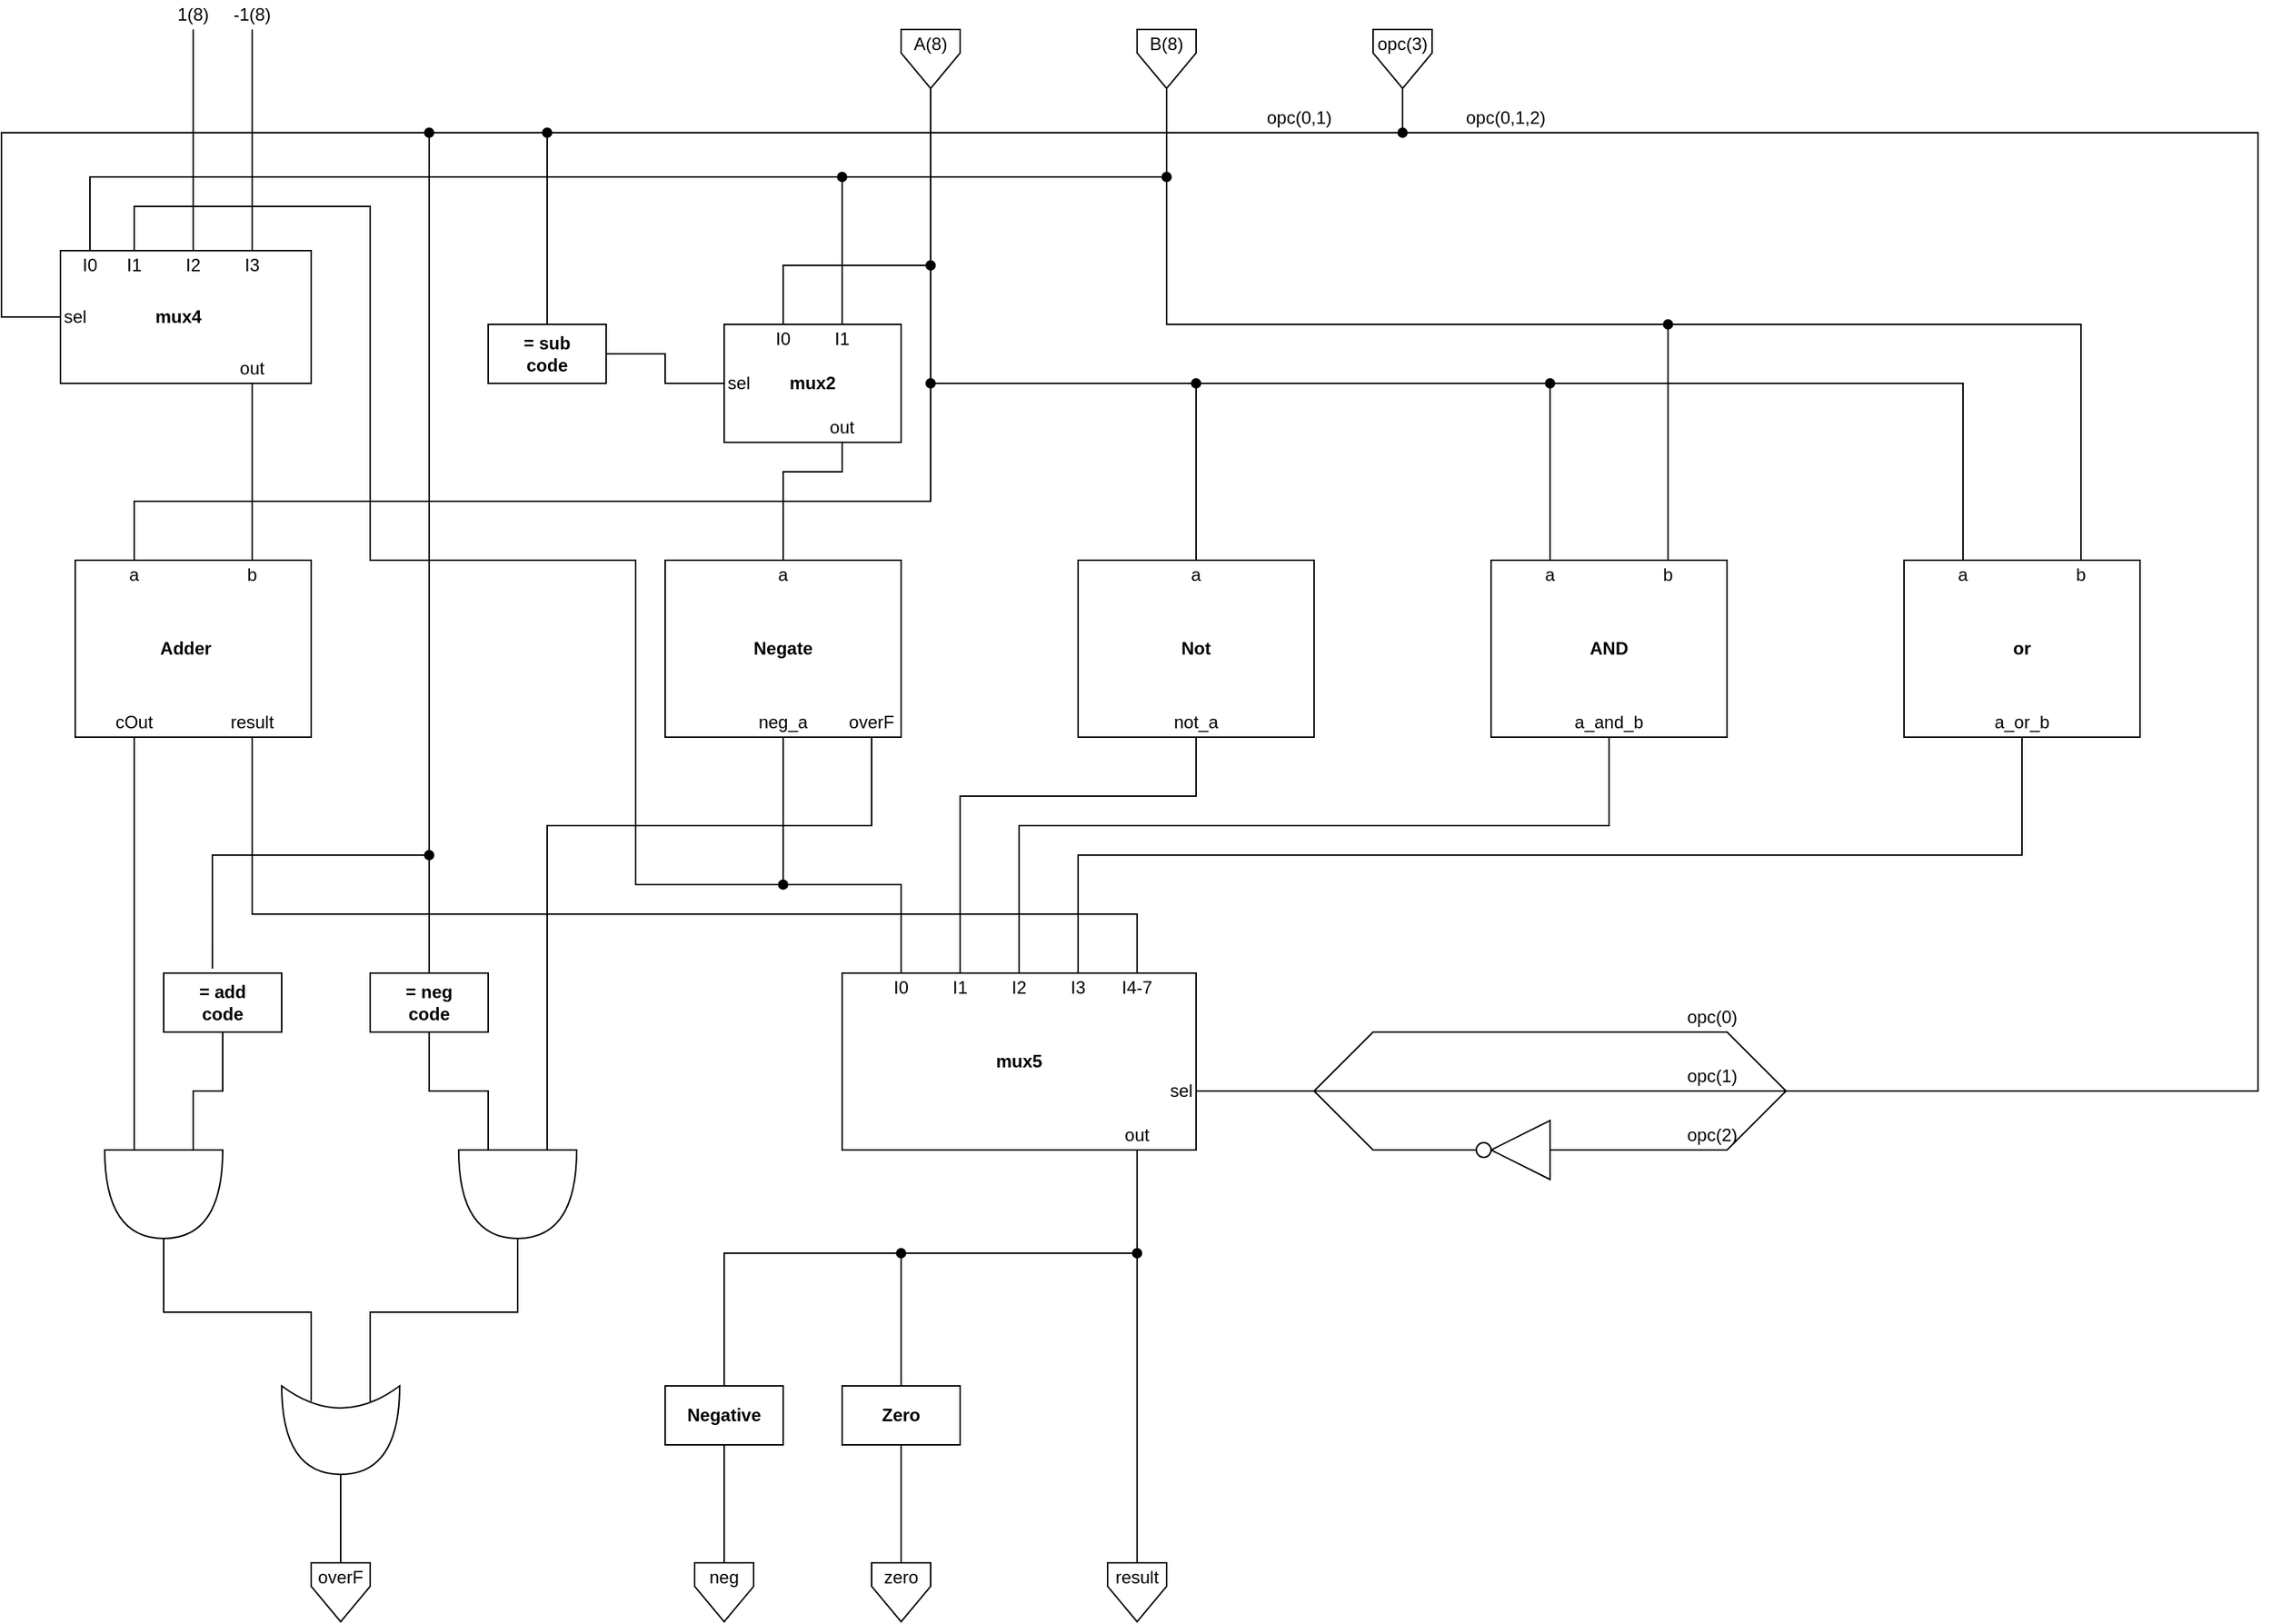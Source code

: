 <mxfile version="13.10.4" type="device"><diagram id="YubDv3jn2inDMCFgffVC" name="Page-1"><mxGraphModel dx="1896" dy="1016" grid="1" gridSize="10" guides="1" tooltips="1" connect="1" arrows="1" fold="1" page="1" pageScale="3" pageWidth="850" pageHeight="1100" math="0" shadow="0"><root><mxCell id="0"/><mxCell id="1" parent="0"/><mxCell id="2DbDJx7GJpLvoIrPaRd6-7" value="" style="rounded=0;whiteSpace=wrap;html=1;" vertex="1" parent="1"><mxGeometry x="310" y="350" width="170" height="90" as="geometry"/></mxCell><mxCell id="2DbDJx7GJpLvoIrPaRd6-8" value="I0" style="text;html=1;strokeColor=none;fillColor=none;align=center;verticalAlign=middle;whiteSpace=wrap;rounded=0;" vertex="1" parent="1"><mxGeometry x="310" y="350" width="40" height="20" as="geometry"/></mxCell><mxCell id="2DbDJx7GJpLvoIrPaRd6-9" value="I1" style="text;html=1;strokeColor=none;fillColor=none;align=center;verticalAlign=middle;whiteSpace=wrap;rounded=0;" vertex="1" parent="1"><mxGeometry x="340" y="350" width="40" height="20" as="geometry"/></mxCell><mxCell id="2DbDJx7GJpLvoIrPaRd6-10" value="I2" style="text;html=1;strokeColor=none;fillColor=none;align=center;verticalAlign=middle;whiteSpace=wrap;rounded=0;" vertex="1" parent="1"><mxGeometry x="380" y="350" width="40" height="20" as="geometry"/></mxCell><mxCell id="2DbDJx7GJpLvoIrPaRd6-11" value="I3" style="text;html=1;strokeColor=none;fillColor=none;align=center;verticalAlign=middle;whiteSpace=wrap;rounded=0;" vertex="1" parent="1"><mxGeometry x="420" y="350" width="40" height="20" as="geometry"/></mxCell><mxCell id="2DbDJx7GJpLvoIrPaRd6-12" value="sel" style="text;html=1;strokeColor=none;fillColor=none;align=center;verticalAlign=middle;whiteSpace=wrap;rounded=0;" vertex="1" parent="1"><mxGeometry x="300" y="385" width="40" height="20" as="geometry"/></mxCell><mxCell id="2DbDJx7GJpLvoIrPaRd6-13" value="out" style="text;html=1;strokeColor=none;fillColor=none;align=center;verticalAlign=middle;whiteSpace=wrap;rounded=0;" vertex="1" parent="1"><mxGeometry x="420" y="420" width="40" height="20" as="geometry"/></mxCell><mxCell id="2DbDJx7GJpLvoIrPaRd6-14" value="" style="rounded=0;whiteSpace=wrap;html=1;" vertex="1" parent="1"><mxGeometry x="600" y="400" width="80" height="40" as="geometry"/></mxCell><mxCell id="2DbDJx7GJpLvoIrPaRd6-15" value="&lt;b&gt;= sub code&lt;/b&gt;" style="text;html=1;strokeColor=none;fillColor=none;align=center;verticalAlign=middle;whiteSpace=wrap;rounded=0;" vertex="1" parent="1"><mxGeometry x="620" y="410" width="40" height="20" as="geometry"/></mxCell><mxCell id="2DbDJx7GJpLvoIrPaRd6-17" value="&lt;b&gt;mux4&lt;/b&gt;" style="text;html=1;strokeColor=none;fillColor=none;align=center;verticalAlign=middle;whiteSpace=wrap;rounded=0;" vertex="1" parent="1"><mxGeometry x="370" y="385" width="40" height="20" as="geometry"/></mxCell><mxCell id="2DbDJx7GJpLvoIrPaRd6-19" value="" style="rounded=0;whiteSpace=wrap;html=1;" vertex="1" parent="1"><mxGeometry x="760" y="400" width="120" height="80" as="geometry"/></mxCell><mxCell id="2DbDJx7GJpLvoIrPaRd6-20" value="I0" style="text;html=1;strokeColor=none;fillColor=none;align=center;verticalAlign=middle;whiteSpace=wrap;rounded=0;" vertex="1" parent="1"><mxGeometry x="780" y="400" width="40" height="20" as="geometry"/></mxCell><mxCell id="2DbDJx7GJpLvoIrPaRd6-21" value="I1" style="text;html=1;strokeColor=none;fillColor=none;align=center;verticalAlign=middle;whiteSpace=wrap;rounded=0;" vertex="1" parent="1"><mxGeometry x="820" y="400" width="40" height="20" as="geometry"/></mxCell><mxCell id="2DbDJx7GJpLvoIrPaRd6-22" value="sel" style="text;html=1;strokeColor=none;fillColor=none;align=center;verticalAlign=middle;whiteSpace=wrap;rounded=0;" vertex="1" parent="1"><mxGeometry x="750" y="430" width="40" height="20" as="geometry"/></mxCell><mxCell id="2DbDJx7GJpLvoIrPaRd6-23" value="out" style="text;html=1;strokeColor=none;fillColor=none;align=center;verticalAlign=middle;whiteSpace=wrap;rounded=0;" vertex="1" parent="1"><mxGeometry x="820" y="460" width="40" height="20" as="geometry"/></mxCell><mxCell id="2DbDJx7GJpLvoIrPaRd6-24" value="&lt;b&gt;mux2&lt;/b&gt;" style="text;html=1;strokeColor=none;fillColor=none;align=center;verticalAlign=middle;whiteSpace=wrap;rounded=0;" vertex="1" parent="1"><mxGeometry x="800" y="430" width="40" height="20" as="geometry"/></mxCell><mxCell id="2DbDJx7GJpLvoIrPaRd6-25" value="" style="rounded=0;whiteSpace=wrap;html=1;" vertex="1" parent="1"><mxGeometry x="320" y="560" width="160" height="120" as="geometry"/></mxCell><mxCell id="2DbDJx7GJpLvoIrPaRd6-26" value="&lt;b&gt;Adder&lt;/b&gt;" style="text;html=1;strokeColor=none;fillColor=none;align=center;verticalAlign=middle;whiteSpace=wrap;rounded=0;" vertex="1" parent="1"><mxGeometry x="375" y="610" width="40" height="20" as="geometry"/></mxCell><mxCell id="2DbDJx7GJpLvoIrPaRd6-27" value="a" style="text;html=1;strokeColor=none;fillColor=none;align=center;verticalAlign=middle;whiteSpace=wrap;rounded=0;" vertex="1" parent="1"><mxGeometry x="340" y="560" width="40" height="20" as="geometry"/></mxCell><mxCell id="2DbDJx7GJpLvoIrPaRd6-28" value="b" style="text;html=1;strokeColor=none;fillColor=none;align=center;verticalAlign=middle;whiteSpace=wrap;rounded=0;" vertex="1" parent="1"><mxGeometry x="420" y="560" width="40" height="20" as="geometry"/></mxCell><mxCell id="2DbDJx7GJpLvoIrPaRd6-29" value="cOut" style="text;html=1;strokeColor=none;fillColor=none;align=center;verticalAlign=middle;whiteSpace=wrap;rounded=0;" vertex="1" parent="1"><mxGeometry x="340" y="660" width="40" height="20" as="geometry"/></mxCell><mxCell id="2DbDJx7GJpLvoIrPaRd6-30" value="result" style="text;html=1;strokeColor=none;fillColor=none;align=center;verticalAlign=middle;whiteSpace=wrap;rounded=0;" vertex="1" parent="1"><mxGeometry x="420" y="660" width="40" height="20" as="geometry"/></mxCell><mxCell id="2DbDJx7GJpLvoIrPaRd6-31" value="" style="rounded=0;whiteSpace=wrap;html=1;" vertex="1" parent="1"><mxGeometry x="720" y="560" width="160" height="120" as="geometry"/></mxCell><mxCell id="2DbDJx7GJpLvoIrPaRd6-32" value="&lt;b&gt;Negate&lt;/b&gt;" style="text;html=1;strokeColor=none;fillColor=none;align=center;verticalAlign=middle;whiteSpace=wrap;rounded=0;" vertex="1" parent="1"><mxGeometry x="780" y="610" width="40" height="20" as="geometry"/></mxCell><mxCell id="2DbDJx7GJpLvoIrPaRd6-34" value="a" style="text;html=1;strokeColor=none;fillColor=none;align=center;verticalAlign=middle;whiteSpace=wrap;rounded=0;" vertex="1" parent="1"><mxGeometry x="780" y="560" width="40" height="20" as="geometry"/></mxCell><mxCell id="2DbDJx7GJpLvoIrPaRd6-35" value="neg_a" style="text;html=1;strokeColor=none;fillColor=none;align=center;verticalAlign=middle;whiteSpace=wrap;rounded=0;" vertex="1" parent="1"><mxGeometry x="780" y="660" width="40" height="20" as="geometry"/></mxCell><mxCell id="2DbDJx7GJpLvoIrPaRd6-36" value="" style="rounded=0;whiteSpace=wrap;html=1;" vertex="1" parent="1"><mxGeometry x="1000" y="560" width="160" height="120" as="geometry"/></mxCell><mxCell id="2DbDJx7GJpLvoIrPaRd6-37" value="&lt;b&gt;Not&lt;/b&gt;" style="text;html=1;strokeColor=none;fillColor=none;align=center;verticalAlign=middle;whiteSpace=wrap;rounded=0;" vertex="1" parent="1"><mxGeometry x="1060" y="610" width="40" height="20" as="geometry"/></mxCell><mxCell id="2DbDJx7GJpLvoIrPaRd6-38" value="a" style="text;html=1;strokeColor=none;fillColor=none;align=center;verticalAlign=middle;whiteSpace=wrap;rounded=0;" vertex="1" parent="1"><mxGeometry x="1060" y="560" width="40" height="20" as="geometry"/></mxCell><mxCell id="2DbDJx7GJpLvoIrPaRd6-40" value="not_a" style="text;html=1;strokeColor=none;fillColor=none;align=center;verticalAlign=middle;whiteSpace=wrap;rounded=0;" vertex="1" parent="1"><mxGeometry x="1060" y="660" width="40" height="20" as="geometry"/></mxCell><mxCell id="2DbDJx7GJpLvoIrPaRd6-41" value="" style="rounded=0;whiteSpace=wrap;html=1;" vertex="1" parent="1"><mxGeometry x="1280" y="560" width="160" height="120" as="geometry"/></mxCell><mxCell id="2DbDJx7GJpLvoIrPaRd6-42" value="&lt;b&gt;AND&lt;/b&gt;" style="text;html=1;strokeColor=none;fillColor=none;align=center;verticalAlign=middle;whiteSpace=wrap;rounded=0;" vertex="1" parent="1"><mxGeometry x="1340" y="610" width="40" height="20" as="geometry"/></mxCell><mxCell id="2DbDJx7GJpLvoIrPaRd6-43" value="a" style="text;html=1;strokeColor=none;fillColor=none;align=center;verticalAlign=middle;whiteSpace=wrap;rounded=0;" vertex="1" parent="1"><mxGeometry x="1300" y="560" width="40" height="20" as="geometry"/></mxCell><mxCell id="2DbDJx7GJpLvoIrPaRd6-44" value="b" style="text;html=1;strokeColor=none;fillColor=none;align=center;verticalAlign=middle;whiteSpace=wrap;rounded=0;" vertex="1" parent="1"><mxGeometry x="1380" y="560" width="40" height="20" as="geometry"/></mxCell><mxCell id="2DbDJx7GJpLvoIrPaRd6-46" value="a_and_b" style="text;html=1;strokeColor=none;fillColor=none;align=center;verticalAlign=middle;whiteSpace=wrap;rounded=0;" vertex="1" parent="1"><mxGeometry x="1340" y="660" width="40" height="20" as="geometry"/></mxCell><mxCell id="2DbDJx7GJpLvoIrPaRd6-47" value="" style="rounded=0;whiteSpace=wrap;html=1;" vertex="1" parent="1"><mxGeometry x="1560" y="560" width="160" height="120" as="geometry"/></mxCell><mxCell id="2DbDJx7GJpLvoIrPaRd6-48" value="&lt;b&gt;or&lt;/b&gt;" style="text;html=1;strokeColor=none;fillColor=none;align=center;verticalAlign=middle;whiteSpace=wrap;rounded=0;" vertex="1" parent="1"><mxGeometry x="1620" y="610" width="40" height="20" as="geometry"/></mxCell><mxCell id="2DbDJx7GJpLvoIrPaRd6-49" value="a" style="text;html=1;strokeColor=none;fillColor=none;align=center;verticalAlign=middle;whiteSpace=wrap;rounded=0;" vertex="1" parent="1"><mxGeometry x="1580" y="560" width="40" height="20" as="geometry"/></mxCell><mxCell id="2DbDJx7GJpLvoIrPaRd6-50" value="b" style="text;html=1;strokeColor=none;fillColor=none;align=center;verticalAlign=middle;whiteSpace=wrap;rounded=0;" vertex="1" parent="1"><mxGeometry x="1660" y="560" width="40" height="20" as="geometry"/></mxCell><mxCell id="2DbDJx7GJpLvoIrPaRd6-51" value="a_or_b" style="text;html=1;strokeColor=none;fillColor=none;align=center;verticalAlign=middle;whiteSpace=wrap;rounded=0;" vertex="1" parent="1"><mxGeometry x="1620" y="660" width="40" height="20" as="geometry"/></mxCell><mxCell id="2DbDJx7GJpLvoIrPaRd6-52" value="" style="rounded=0;whiteSpace=wrap;html=1;" vertex="1" parent="1"><mxGeometry x="840" y="840" width="240" height="120" as="geometry"/></mxCell><mxCell id="2DbDJx7GJpLvoIrPaRd6-53" value="I0" style="text;html=1;strokeColor=none;fillColor=none;align=center;verticalAlign=middle;whiteSpace=wrap;rounded=0;" vertex="1" parent="1"><mxGeometry x="860" y="840" width="40" height="20" as="geometry"/></mxCell><mxCell id="2DbDJx7GJpLvoIrPaRd6-55" value="I1" style="text;html=1;strokeColor=none;fillColor=none;align=center;verticalAlign=middle;whiteSpace=wrap;rounded=0;" vertex="1" parent="1"><mxGeometry x="900" y="840" width="40" height="20" as="geometry"/></mxCell><mxCell id="2DbDJx7GJpLvoIrPaRd6-56" value="I2" style="text;html=1;strokeColor=none;fillColor=none;align=center;verticalAlign=middle;whiteSpace=wrap;rounded=0;" vertex="1" parent="1"><mxGeometry x="940" y="840" width="40" height="20" as="geometry"/></mxCell><mxCell id="2DbDJx7GJpLvoIrPaRd6-58" value="I3" style="text;html=1;strokeColor=none;fillColor=none;align=center;verticalAlign=middle;whiteSpace=wrap;rounded=0;" vertex="1" parent="1"><mxGeometry x="980" y="840" width="40" height="20" as="geometry"/></mxCell><mxCell id="2DbDJx7GJpLvoIrPaRd6-59" value="I4-7" style="text;html=1;strokeColor=none;fillColor=none;align=center;verticalAlign=middle;whiteSpace=wrap;rounded=0;" vertex="1" parent="1"><mxGeometry x="1020" y="840" width="40" height="20" as="geometry"/></mxCell><mxCell id="2DbDJx7GJpLvoIrPaRd6-60" value="&lt;b&gt;mux5&lt;/b&gt;" style="text;html=1;strokeColor=none;fillColor=none;align=center;verticalAlign=middle;whiteSpace=wrap;rounded=0;" vertex="1" parent="1"><mxGeometry x="940" y="890" width="40" height="20" as="geometry"/></mxCell><mxCell id="2DbDJx7GJpLvoIrPaRd6-62" value="out" style="text;html=1;strokeColor=none;fillColor=none;align=center;verticalAlign=middle;whiteSpace=wrap;rounded=0;" vertex="1" parent="1"><mxGeometry x="1020" y="940" width="40" height="20" as="geometry"/></mxCell><mxCell id="2DbDJx7GJpLvoIrPaRd6-63" value="sel" style="text;html=1;strokeColor=none;fillColor=none;align=center;verticalAlign=middle;whiteSpace=wrap;rounded=0;" vertex="1" parent="1"><mxGeometry x="1050" y="910" width="40" height="20" as="geometry"/></mxCell><mxCell id="2DbDJx7GJpLvoIrPaRd6-65" value="" style="rounded=0;whiteSpace=wrap;html=1;" vertex="1" parent="1"><mxGeometry x="520" y="840" width="80" height="40" as="geometry"/></mxCell><mxCell id="2DbDJx7GJpLvoIrPaRd6-66" value="&lt;b&gt;= neg code&lt;/b&gt;" style="text;html=1;strokeColor=none;fillColor=none;align=center;verticalAlign=middle;whiteSpace=wrap;rounded=0;" vertex="1" parent="1"><mxGeometry x="540" y="850" width="40" height="20" as="geometry"/></mxCell><mxCell id="2DbDJx7GJpLvoIrPaRd6-67" value="" style="rounded=0;whiteSpace=wrap;html=1;" vertex="1" parent="1"><mxGeometry x="380" y="840" width="80" height="40" as="geometry"/></mxCell><mxCell id="2DbDJx7GJpLvoIrPaRd6-68" value="&lt;b&gt;= add code&lt;/b&gt;" style="text;html=1;strokeColor=none;fillColor=none;align=center;verticalAlign=middle;whiteSpace=wrap;rounded=0;" vertex="1" parent="1"><mxGeometry x="400" y="850" width="40" height="20" as="geometry"/></mxCell><mxCell id="2DbDJx7GJpLvoIrPaRd6-69" value="" style="shape=or;whiteSpace=wrap;html=1;direction=south;" vertex="1" parent="1"><mxGeometry x="340" y="960" width="80" height="60" as="geometry"/></mxCell><mxCell id="2DbDJx7GJpLvoIrPaRd6-70" value="" style="shape=or;whiteSpace=wrap;html=1;direction=south;" vertex="1" parent="1"><mxGeometry x="580" y="960" width="80" height="60" as="geometry"/></mxCell><mxCell id="2DbDJx7GJpLvoIrPaRd6-71" value="" style="shape=xor;whiteSpace=wrap;html=1;direction=south;" vertex="1" parent="1"><mxGeometry x="460" y="1120" width="80" height="60" as="geometry"/></mxCell><mxCell id="2DbDJx7GJpLvoIrPaRd6-72" value="" style="rounded=0;whiteSpace=wrap;html=1;" vertex="1" parent="1"><mxGeometry x="720" y="1120" width="80" height="40" as="geometry"/></mxCell><mxCell id="2DbDJx7GJpLvoIrPaRd6-73" value="&lt;b&gt;Negative&lt;/b&gt;" style="text;html=1;strokeColor=none;fillColor=none;align=center;verticalAlign=middle;whiteSpace=wrap;rounded=0;" vertex="1" parent="1"><mxGeometry x="740" y="1130" width="40" height="20" as="geometry"/></mxCell><mxCell id="2DbDJx7GJpLvoIrPaRd6-74" value="" style="rounded=0;whiteSpace=wrap;html=1;" vertex="1" parent="1"><mxGeometry x="840" y="1120" width="80" height="40" as="geometry"/></mxCell><mxCell id="2DbDJx7GJpLvoIrPaRd6-75" value="&lt;b&gt;Zero&lt;/b&gt;" style="text;html=1;strokeColor=none;fillColor=none;align=center;verticalAlign=middle;whiteSpace=wrap;rounded=0;" vertex="1" parent="1"><mxGeometry x="860" y="1130" width="40" height="20" as="geometry"/></mxCell><mxCell id="2DbDJx7GJpLvoIrPaRd6-76" value="" style="shape=offPageConnector;whiteSpace=wrap;html=1;size=0.6;" vertex="1" parent="1"><mxGeometry x="880" y="200" width="40" height="40" as="geometry"/></mxCell><mxCell id="2DbDJx7GJpLvoIrPaRd6-77" value="A(8)" style="text;html=1;strokeColor=none;fillColor=none;align=center;verticalAlign=middle;whiteSpace=wrap;rounded=0;" vertex="1" parent="1"><mxGeometry x="880" y="200" width="40" height="20" as="geometry"/></mxCell><mxCell id="2DbDJx7GJpLvoIrPaRd6-80" value="" style="shape=offPageConnector;whiteSpace=wrap;html=1;size=0.6;" vertex="1" parent="1"><mxGeometry x="1040" y="200" width="40" height="40" as="geometry"/></mxCell><mxCell id="2DbDJx7GJpLvoIrPaRd6-81" value="B(8)" style="text;html=1;strokeColor=none;fillColor=none;align=center;verticalAlign=middle;whiteSpace=wrap;rounded=0;" vertex="1" parent="1"><mxGeometry x="1040" y="200" width="40" height="20" as="geometry"/></mxCell><mxCell id="2DbDJx7GJpLvoIrPaRd6-82" value="" style="shape=offPageConnector;whiteSpace=wrap;html=1;size=0.6;" vertex="1" parent="1"><mxGeometry x="1200" y="200" width="40" height="40" as="geometry"/></mxCell><mxCell id="2DbDJx7GJpLvoIrPaRd6-83" value="opc(3)" style="text;html=1;strokeColor=none;fillColor=none;align=center;verticalAlign=middle;whiteSpace=wrap;rounded=0;" vertex="1" parent="1"><mxGeometry x="1200" y="200" width="40" height="20" as="geometry"/></mxCell><mxCell id="2DbDJx7GJpLvoIrPaRd6-84" value="-1(8)" style="text;html=1;strokeColor=none;fillColor=none;align=center;verticalAlign=middle;whiteSpace=wrap;rounded=0;" vertex="1" parent="1"><mxGeometry x="420" y="180" width="40" height="20" as="geometry"/></mxCell><mxCell id="2DbDJx7GJpLvoIrPaRd6-86" value="1(8)" style="text;html=1;strokeColor=none;fillColor=none;align=center;verticalAlign=middle;whiteSpace=wrap;rounded=0;" vertex="1" parent="1"><mxGeometry x="380" y="180" width="40" height="20" as="geometry"/></mxCell><mxCell id="2DbDJx7GJpLvoIrPaRd6-88" value="" style="endArrow=none;html=1;exitX=0.5;exitY=0;exitDx=0;exitDy=0;entryX=0.5;entryY=1;entryDx=0;entryDy=0;" edge="1" parent="1" source="2DbDJx7GJpLvoIrPaRd6-10" target="2DbDJx7GJpLvoIrPaRd6-86"><mxGeometry width="50" height="50" relative="1" as="geometry"><mxPoint x="570" y="410" as="sourcePoint"/><mxPoint x="620" y="360" as="targetPoint"/></mxGeometry></mxCell><mxCell id="2DbDJx7GJpLvoIrPaRd6-89" value="" style="endArrow=none;html=1;exitX=0.5;exitY=0;exitDx=0;exitDy=0;entryX=0.5;entryY=1;entryDx=0;entryDy=0;" edge="1" parent="1" source="2DbDJx7GJpLvoIrPaRd6-11" target="2DbDJx7GJpLvoIrPaRd6-84"><mxGeometry width="50" height="50" relative="1" as="geometry"><mxPoint x="570" y="410" as="sourcePoint"/><mxPoint x="620" y="360" as="targetPoint"/></mxGeometry></mxCell><mxCell id="2DbDJx7GJpLvoIrPaRd6-90" value="" style="endArrow=none;html=1;exitX=0.5;exitY=1;exitDx=0;exitDy=0;rounded=0;entryX=0;entryY=0.5;entryDx=0;entryDy=0;" edge="1" parent="1" source="2DbDJx7GJpLvoIrPaRd6-82" target="2DbDJx7GJpLvoIrPaRd6-7"><mxGeometry width="50" height="50" relative="1" as="geometry"><mxPoint x="280" y="410" as="sourcePoint"/><mxPoint x="290" y="400" as="targetPoint"/><Array as="points"><mxPoint x="1220" y="270"/><mxPoint x="270" y="270"/><mxPoint x="270" y="395"/></Array></mxGeometry></mxCell><mxCell id="2DbDJx7GJpLvoIrPaRd6-91" value="opc(0,1)" style="text;html=1;strokeColor=none;fillColor=none;align=center;verticalAlign=middle;whiteSpace=wrap;rounded=0;" vertex="1" parent="1"><mxGeometry x="1100" y="250" width="100" height="20" as="geometry"/></mxCell><mxCell id="2DbDJx7GJpLvoIrPaRd6-92" value="" style="endArrow=none;html=1;entryX=0.5;entryY=0;entryDx=0;entryDy=0;sourcePerimeterSpacing=0;startArrow=oval;startFill=1;" edge="1" parent="1" target="2DbDJx7GJpLvoIrPaRd6-14"><mxGeometry width="50" height="50" relative="1" as="geometry"><mxPoint x="640" y="270" as="sourcePoint"/><mxPoint x="850" y="620" as="targetPoint"/></mxGeometry></mxCell><mxCell id="2DbDJx7GJpLvoIrPaRd6-93" value="" style="endArrow=none;html=1;startArrow=oval;startFill=1;entryX=0.5;entryY=0;entryDx=0;entryDy=0;" edge="1" parent="1" target="2DbDJx7GJpLvoIrPaRd6-65"><mxGeometry width="50" height="50" relative="1" as="geometry"><mxPoint x="560" y="270" as="sourcePoint"/><mxPoint x="560" y="270" as="targetPoint"/></mxGeometry></mxCell><mxCell id="2DbDJx7GJpLvoIrPaRd6-94" value="" style="endArrow=none;html=1;entryX=0.413;entryY=-0.075;entryDx=0;entryDy=0;entryPerimeter=0;startArrow=oval;startFill=1;rounded=0;" edge="1" parent="1" target="2DbDJx7GJpLvoIrPaRd6-67"><mxGeometry width="50" height="50" relative="1" as="geometry"><mxPoint x="560" y="760" as="sourcePoint"/><mxPoint x="850" y="520" as="targetPoint"/><Array as="points"><mxPoint x="413" y="760"/></Array></mxGeometry></mxCell><mxCell id="2DbDJx7GJpLvoIrPaRd6-96" value="" style="endArrow=oval;html=1;rounded=0;startArrow=none;startFill=0;endFill=1;" edge="1" parent="1"><mxGeometry width="50" height="50" relative="1" as="geometry"><mxPoint x="1480" y="920" as="sourcePoint"/><mxPoint x="1220" y="270" as="targetPoint"/><Array as="points"><mxPoint x="1800" y="920"/><mxPoint x="1800" y="270"/></Array></mxGeometry></mxCell><mxCell id="2DbDJx7GJpLvoIrPaRd6-97" value="" style="endArrow=none;html=1;entryX=0.75;entryY=0.5;entryDx=0;entryDy=0;entryPerimeter=0;" edge="1" parent="1" target="2DbDJx7GJpLvoIrPaRd6-63"><mxGeometry width="50" height="50" relative="1" as="geometry"><mxPoint x="1160" y="920" as="sourcePoint"/><mxPoint x="1210" y="740" as="targetPoint"/></mxGeometry></mxCell><mxCell id="2DbDJx7GJpLvoIrPaRd6-98" value="" style="endArrow=none;html=1;rounded=0;" edge="1" parent="1"><mxGeometry width="50" height="50" relative="1" as="geometry"><mxPoint x="1160" y="920" as="sourcePoint"/><mxPoint x="1480" y="920" as="targetPoint"/><Array as="points"><mxPoint x="1200" y="880"/><mxPoint x="1440" y="880"/></Array></mxGeometry></mxCell><mxCell id="2DbDJx7GJpLvoIrPaRd6-99" value="" style="endArrow=none;html=1;rounded=0;" edge="1" parent="1"><mxGeometry width="50" height="50" relative="1" as="geometry"><mxPoint x="1320" y="960" as="sourcePoint"/><mxPoint x="1480" y="920" as="targetPoint"/><Array as="points"><mxPoint x="1440" y="960"/></Array></mxGeometry></mxCell><mxCell id="2DbDJx7GJpLvoIrPaRd6-100" value="" style="endArrow=none;html=1;strokeColor=#000000;" edge="1" parent="1"><mxGeometry width="50" height="50" relative="1" as="geometry"><mxPoint x="1160" y="920" as="sourcePoint"/><mxPoint x="1480" y="920" as="targetPoint"/></mxGeometry></mxCell><mxCell id="2DbDJx7GJpLvoIrPaRd6-101" value="" style="triangle;whiteSpace=wrap;html=1;direction=west;" vertex="1" parent="1"><mxGeometry x="1280" y="940" width="40" height="40" as="geometry"/></mxCell><mxCell id="2DbDJx7GJpLvoIrPaRd6-103" value="" style="ellipse;whiteSpace=wrap;html=1;aspect=fixed;" vertex="1" parent="1"><mxGeometry x="1270" y="955" width="10" height="10" as="geometry"/></mxCell><mxCell id="2DbDJx7GJpLvoIrPaRd6-104" value="" style="endArrow=none;html=1;strokeColor=#000000;entryX=0;entryY=0.5;entryDx=0;entryDy=0;rounded=0;" edge="1" parent="1" target="2DbDJx7GJpLvoIrPaRd6-103"><mxGeometry width="50" height="50" relative="1" as="geometry"><mxPoint x="1160" y="920" as="sourcePoint"/><mxPoint x="1200" y="740" as="targetPoint"/><Array as="points"><mxPoint x="1200" y="960"/></Array></mxGeometry></mxCell><mxCell id="2DbDJx7GJpLvoIrPaRd6-105" value="opc(0)" style="text;html=1;strokeColor=none;fillColor=none;align=center;verticalAlign=middle;whiteSpace=wrap;rounded=0;" vertex="1" parent="1"><mxGeometry x="1410" y="860" width="40" height="20" as="geometry"/></mxCell><mxCell id="2DbDJx7GJpLvoIrPaRd6-106" value="opc(1)" style="text;html=1;strokeColor=none;fillColor=none;align=center;verticalAlign=middle;whiteSpace=wrap;rounded=0;" vertex="1" parent="1"><mxGeometry x="1410" y="900" width="40" height="20" as="geometry"/></mxCell><mxCell id="2DbDJx7GJpLvoIrPaRd6-107" value="opc(2)" style="text;html=1;strokeColor=none;fillColor=none;align=center;verticalAlign=middle;whiteSpace=wrap;rounded=0;" vertex="1" parent="1"><mxGeometry x="1410" y="940" width="40" height="20" as="geometry"/></mxCell><mxCell id="2DbDJx7GJpLvoIrPaRd6-109" value="opc(0,1,2)" style="text;html=1;strokeColor=none;fillColor=none;align=center;verticalAlign=middle;whiteSpace=wrap;rounded=0;" vertex="1" parent="1"><mxGeometry x="1270" y="250" width="40" height="20" as="geometry"/></mxCell><mxCell id="2DbDJx7GJpLvoIrPaRd6-110" value="" style="endArrow=none;html=1;strokeColor=#000000;exitX=0.5;exitY=0;exitDx=0;exitDy=0;entryX=0.5;entryY=1;entryDx=0;entryDy=0;rounded=0;" edge="1" parent="1" source="2DbDJx7GJpLvoIrPaRd6-72" target="2DbDJx7GJpLvoIrPaRd6-62"><mxGeometry width="50" height="50" relative="1" as="geometry"><mxPoint x="610" y="970" as="sourcePoint"/><mxPoint x="660" y="920" as="targetPoint"/><Array as="points"><mxPoint x="760" y="1030"/><mxPoint x="1040" y="1030"/></Array></mxGeometry></mxCell><mxCell id="2DbDJx7GJpLvoIrPaRd6-111" value="" style="endArrow=oval;html=1;exitX=0.5;exitY=0;exitDx=0;exitDy=0;startArrow=none;startFill=0;endFill=1;" edge="1" parent="1" source="2DbDJx7GJpLvoIrPaRd6-74"><mxGeometry width="50" height="50" relative="1" as="geometry"><mxPoint x="610" y="970" as="sourcePoint"/><mxPoint x="880" y="1030" as="targetPoint"/></mxGeometry></mxCell><mxCell id="2DbDJx7GJpLvoIrPaRd6-112" value="" style="endArrow=none;html=1;strokeColor=#000000;exitX=1;exitY=0.5;exitDx=0;exitDy=0;exitPerimeter=0;entryX=0.175;entryY=0.25;entryDx=0;entryDy=0;entryPerimeter=0;rounded=0;" edge="1" parent="1" source="2DbDJx7GJpLvoIrPaRd6-70" target="2DbDJx7GJpLvoIrPaRd6-71"><mxGeometry width="50" height="50" relative="1" as="geometry"><mxPoint x="610" y="1010" as="sourcePoint"/><mxPoint x="660" y="960" as="targetPoint"/><Array as="points"><mxPoint x="620" y="1070"/><mxPoint x="520" y="1070"/></Array></mxGeometry></mxCell><mxCell id="2DbDJx7GJpLvoIrPaRd6-113" value="" style="endArrow=none;html=1;strokeColor=#000000;entryX=1;entryY=0.5;entryDx=0;entryDy=0;entryPerimeter=0;exitX=0.175;exitY=0.75;exitDx=0;exitDy=0;exitPerimeter=0;rounded=0;" edge="1" parent="1" source="2DbDJx7GJpLvoIrPaRd6-71" target="2DbDJx7GJpLvoIrPaRd6-69"><mxGeometry width="50" height="50" relative="1" as="geometry"><mxPoint x="610" y="1010" as="sourcePoint"/><mxPoint x="660" y="960" as="targetPoint"/><Array as="points"><mxPoint x="480" y="1070"/><mxPoint x="380" y="1070"/></Array></mxGeometry></mxCell><mxCell id="2DbDJx7GJpLvoIrPaRd6-114" value="" style="shape=offPageConnector;whiteSpace=wrap;html=1;size=0.6;" vertex="1" parent="1"><mxGeometry x="480" y="1240" width="40" height="40" as="geometry"/></mxCell><mxCell id="2DbDJx7GJpLvoIrPaRd6-116" value="" style="shape=offPageConnector;whiteSpace=wrap;html=1;size=0.6;" vertex="1" parent="1"><mxGeometry x="740" y="1240" width="40" height="40" as="geometry"/></mxCell><mxCell id="2DbDJx7GJpLvoIrPaRd6-117" value="" style="shape=offPageConnector;whiteSpace=wrap;html=1;size=0.6;" vertex="1" parent="1"><mxGeometry x="860" y="1240" width="40" height="40" as="geometry"/></mxCell><mxCell id="2DbDJx7GJpLvoIrPaRd6-118" value="" style="shape=offPageConnector;whiteSpace=wrap;html=1;size=0.6;" vertex="1" parent="1"><mxGeometry x="1020" y="1240" width="40" height="40" as="geometry"/></mxCell><mxCell id="2DbDJx7GJpLvoIrPaRd6-119" value="" style="endArrow=none;html=1;strokeColor=#000000;exitX=1;exitY=0.5;exitDx=0;exitDy=0;exitPerimeter=0;entryX=0.5;entryY=0;entryDx=0;entryDy=0;" edge="1" parent="1" source="2DbDJx7GJpLvoIrPaRd6-71" target="2DbDJx7GJpLvoIrPaRd6-114"><mxGeometry width="50" height="50" relative="1" as="geometry"><mxPoint x="670" y="1190" as="sourcePoint"/><mxPoint x="720" y="1140" as="targetPoint"/></mxGeometry></mxCell><mxCell id="2DbDJx7GJpLvoIrPaRd6-120" value="" style="endArrow=none;html=1;strokeColor=#000000;entryX=0.5;entryY=1;entryDx=0;entryDy=0;exitX=0.5;exitY=0;exitDx=0;exitDy=0;" edge="1" parent="1" source="2DbDJx7GJpLvoIrPaRd6-116" target="2DbDJx7GJpLvoIrPaRd6-72"><mxGeometry width="50" height="50" relative="1" as="geometry"><mxPoint x="670" y="1190" as="sourcePoint"/><mxPoint x="720" y="1140" as="targetPoint"/></mxGeometry></mxCell><mxCell id="2DbDJx7GJpLvoIrPaRd6-121" value="" style="endArrow=none;html=1;strokeColor=#000000;exitX=0.5;exitY=1;exitDx=0;exitDy=0;entryX=0.5;entryY=0;entryDx=0;entryDy=0;" edge="1" parent="1" source="2DbDJx7GJpLvoIrPaRd6-74" target="2DbDJx7GJpLvoIrPaRd6-117"><mxGeometry width="50" height="50" relative="1" as="geometry"><mxPoint x="670" y="1190" as="sourcePoint"/><mxPoint x="720" y="1140" as="targetPoint"/></mxGeometry></mxCell><mxCell id="2DbDJx7GJpLvoIrPaRd6-122" value="" style="endArrow=none;html=1;strokeColor=#000000;entryX=0.5;entryY=0;entryDx=0;entryDy=0;startArrow=oval;startFill=1;" edge="1" parent="1" target="2DbDJx7GJpLvoIrPaRd6-118"><mxGeometry width="50" height="50" relative="1" as="geometry"><mxPoint x="1040" y="1030" as="sourcePoint"/><mxPoint x="720" y="1140" as="targetPoint"/></mxGeometry></mxCell><mxCell id="2DbDJx7GJpLvoIrPaRd6-123" value="" style="endArrow=none;html=1;strokeColor=#000000;exitX=0.5;exitY=1;exitDx=0;exitDy=0;entryX=0;entryY=0.75;entryDx=0;entryDy=0;entryPerimeter=0;" edge="1" parent="1" source="2DbDJx7GJpLvoIrPaRd6-29" target="2DbDJx7GJpLvoIrPaRd6-69"><mxGeometry width="50" height="50" relative="1" as="geometry"><mxPoint x="670" y="710" as="sourcePoint"/><mxPoint x="720" y="660" as="targetPoint"/></mxGeometry></mxCell><mxCell id="2DbDJx7GJpLvoIrPaRd6-124" value="" style="endArrow=none;html=1;strokeColor=#000000;exitX=0.5;exitY=1;exitDx=0;exitDy=0;entryX=0;entryY=0.25;entryDx=0;entryDy=0;entryPerimeter=0;rounded=0;" edge="1" parent="1" source="2DbDJx7GJpLvoIrPaRd6-67" target="2DbDJx7GJpLvoIrPaRd6-69"><mxGeometry width="50" height="50" relative="1" as="geometry"><mxPoint x="670" y="800" as="sourcePoint"/><mxPoint x="720" y="750" as="targetPoint"/><Array as="points"><mxPoint x="420" y="920"/><mxPoint x="400" y="920"/></Array></mxGeometry></mxCell><mxCell id="2DbDJx7GJpLvoIrPaRd6-126" value="" style="endArrow=none;html=1;strokeColor=#000000;exitX=0.5;exitY=1;exitDx=0;exitDy=0;entryX=0;entryY=0.75;entryDx=0;entryDy=0;entryPerimeter=0;rounded=0;" edge="1" parent="1" source="2DbDJx7GJpLvoIrPaRd6-65" target="2DbDJx7GJpLvoIrPaRd6-70"><mxGeometry width="50" height="50" relative="1" as="geometry"><mxPoint x="670" y="800" as="sourcePoint"/><mxPoint x="720" y="750" as="targetPoint"/><Array as="points"><mxPoint x="560" y="920"/><mxPoint x="600" y="920"/></Array></mxGeometry></mxCell><mxCell id="2DbDJx7GJpLvoIrPaRd6-128" value="overF" style="text;html=1;strokeColor=none;fillColor=none;align=center;verticalAlign=middle;whiteSpace=wrap;rounded=0;" vertex="1" parent="1"><mxGeometry x="840" y="660" width="40" height="20" as="geometry"/></mxCell><mxCell id="2DbDJx7GJpLvoIrPaRd6-129" value="" style="endArrow=none;html=1;strokeColor=#000000;exitX=0;exitY=0.25;exitDx=0;exitDy=0;exitPerimeter=0;entryX=0.5;entryY=1;entryDx=0;entryDy=0;rounded=0;" edge="1" parent="1" source="2DbDJx7GJpLvoIrPaRd6-70" target="2DbDJx7GJpLvoIrPaRd6-128"><mxGeometry width="50" height="50" relative="1" as="geometry"><mxPoint x="580" y="790" as="sourcePoint"/><mxPoint x="630" y="740" as="targetPoint"/><Array as="points"><mxPoint x="640" y="740"/><mxPoint x="860" y="740"/></Array></mxGeometry></mxCell><mxCell id="2DbDJx7GJpLvoIrPaRd6-130" value="overF" style="text;html=1;strokeColor=none;fillColor=none;align=center;verticalAlign=middle;whiteSpace=wrap;rounded=0;" vertex="1" parent="1"><mxGeometry x="480" y="1240" width="40" height="20" as="geometry"/></mxCell><mxCell id="2DbDJx7GJpLvoIrPaRd6-131" value="neg" style="text;html=1;strokeColor=none;fillColor=none;align=center;verticalAlign=middle;whiteSpace=wrap;rounded=0;" vertex="1" parent="1"><mxGeometry x="740" y="1240" width="40" height="20" as="geometry"/></mxCell><mxCell id="2DbDJx7GJpLvoIrPaRd6-132" value="zero" style="text;html=1;strokeColor=none;fillColor=none;align=center;verticalAlign=middle;whiteSpace=wrap;rounded=0;" vertex="1" parent="1"><mxGeometry x="860" y="1240" width="40" height="20" as="geometry"/></mxCell><mxCell id="2DbDJx7GJpLvoIrPaRd6-133" value="result" style="text;html=1;strokeColor=none;fillColor=none;align=center;verticalAlign=middle;whiteSpace=wrap;rounded=0;" vertex="1" parent="1"><mxGeometry x="1020" y="1240" width="40" height="20" as="geometry"/></mxCell><mxCell id="2DbDJx7GJpLvoIrPaRd6-136" value="" style="endArrow=none;html=1;strokeColor=#000000;exitX=0.5;exitY=1;exitDx=0;exitDy=0;entryX=0.5;entryY=0;entryDx=0;entryDy=0;rounded=0;" edge="1" parent="1" source="2DbDJx7GJpLvoIrPaRd6-35" target="2DbDJx7GJpLvoIrPaRd6-53"><mxGeometry width="50" height="50" relative="1" as="geometry"><mxPoint x="900" y="860" as="sourcePoint"/><mxPoint x="950" y="810" as="targetPoint"/><Array as="points"><mxPoint x="800" y="780"/><mxPoint x="880" y="780"/></Array></mxGeometry></mxCell><mxCell id="2DbDJx7GJpLvoIrPaRd6-137" value="" style="endArrow=none;html=1;strokeColor=#000000;rounded=0;entryX=0.5;entryY=1;entryDx=0;entryDy=0;exitX=0.5;exitY=0;exitDx=0;exitDy=0;" edge="1" parent="1" source="2DbDJx7GJpLvoIrPaRd6-55" target="2DbDJx7GJpLvoIrPaRd6-40"><mxGeometry width="50" height="50" relative="1" as="geometry"><mxPoint x="900" y="860" as="sourcePoint"/><mxPoint x="950" y="810" as="targetPoint"/><Array as="points"><mxPoint x="920" y="720"/><mxPoint x="1080" y="720"/></Array></mxGeometry></mxCell><mxCell id="2DbDJx7GJpLvoIrPaRd6-138" value="" style="endArrow=none;html=1;strokeColor=#000000;exitX=0.5;exitY=0;exitDx=0;exitDy=0;entryX=0.5;entryY=1;entryDx=0;entryDy=0;rounded=0;" edge="1" parent="1" source="2DbDJx7GJpLvoIrPaRd6-56" target="2DbDJx7GJpLvoIrPaRd6-46"><mxGeometry width="50" height="50" relative="1" as="geometry"><mxPoint x="900" y="860" as="sourcePoint"/><mxPoint x="950" y="810" as="targetPoint"/><Array as="points"><mxPoint x="960" y="740"/><mxPoint x="1360" y="740"/></Array></mxGeometry></mxCell><mxCell id="2DbDJx7GJpLvoIrPaRd6-139" value="" style="endArrow=none;html=1;strokeColor=#000000;rounded=0;entryX=0.5;entryY=0;entryDx=0;entryDy=0;exitX=0.5;exitY=1;exitDx=0;exitDy=0;" edge="1" parent="1" source="2DbDJx7GJpLvoIrPaRd6-51" target="2DbDJx7GJpLvoIrPaRd6-58"><mxGeometry width="50" height="50" relative="1" as="geometry"><mxPoint x="1620" y="730" as="sourcePoint"/><mxPoint x="950" y="810" as="targetPoint"/><Array as="points"><mxPoint x="1640" y="760"/><mxPoint x="1000" y="760"/></Array></mxGeometry></mxCell><mxCell id="2DbDJx7GJpLvoIrPaRd6-140" value="" style="endArrow=none;html=1;rounded=0;exitX=0.5;exitY=1;exitDx=0;exitDy=0;entryX=0.5;entryY=0;entryDx=0;entryDy=0;" edge="1" parent="1" source="2DbDJx7GJpLvoIrPaRd6-30" target="2DbDJx7GJpLvoIrPaRd6-59"><mxGeometry width="50" height="50" relative="1" as="geometry"><mxPoint x="880" y="860" as="sourcePoint"/><mxPoint x="930" y="810" as="targetPoint"/><Array as="points"><mxPoint x="440" y="800"/><mxPoint x="680" y="800"/><mxPoint x="1040" y="800"/></Array></mxGeometry></mxCell><mxCell id="2DbDJx7GJpLvoIrPaRd6-142" value="" style="endArrow=none;html=1;strokeColor=#000000;entryX=0.5;entryY=1;entryDx=0;entryDy=0;rounded=0;exitX=0.5;exitY=0;exitDx=0;exitDy=0;" edge="1" parent="1" source="2DbDJx7GJpLvoIrPaRd6-38" target="2DbDJx7GJpLvoIrPaRd6-76"><mxGeometry width="50" height="50" relative="1" as="geometry"><mxPoint x="990" y="550" as="sourcePoint"/><mxPoint x="1040" y="500" as="targetPoint"/><Array as="points"><mxPoint x="1080" y="440"/><mxPoint x="900" y="440"/><mxPoint x="900" y="320"/></Array></mxGeometry></mxCell><mxCell id="2DbDJx7GJpLvoIrPaRd6-143" value="" style="endArrow=oval;html=1;strokeColor=#000000;exitX=0.25;exitY=0;exitDx=0;exitDy=0;rounded=0;startArrow=none;startFill=0;endFill=1;" edge="1" parent="1" source="2DbDJx7GJpLvoIrPaRd6-41"><mxGeometry width="50" height="50" relative="1" as="geometry"><mxPoint x="990" y="550" as="sourcePoint"/><mxPoint x="1080" y="440" as="targetPoint"/><Array as="points"><mxPoint x="1320" y="440"/></Array></mxGeometry></mxCell><mxCell id="2DbDJx7GJpLvoIrPaRd6-144" value="" style="endArrow=oval;html=1;strokeColor=#000000;exitX=0.5;exitY=0;exitDx=0;exitDy=0;rounded=0;startArrow=none;startFill=0;endFill=1;" edge="1" parent="1" source="2DbDJx7GJpLvoIrPaRd6-49"><mxGeometry width="50" height="50" relative="1" as="geometry"><mxPoint x="990" y="550" as="sourcePoint"/><mxPoint x="1320" y="440" as="targetPoint"/><Array as="points"><mxPoint x="1600" y="440"/></Array></mxGeometry></mxCell><mxCell id="2DbDJx7GJpLvoIrPaRd6-145" value="" style="endArrow=none;html=1;strokeColor=#000000;entryX=0.5;entryY=1;entryDx=0;entryDy=0;exitX=0.75;exitY=0;exitDx=0;exitDy=0;endFill=0;rounded=0;" edge="1" parent="1" source="2DbDJx7GJpLvoIrPaRd6-41" target="2DbDJx7GJpLvoIrPaRd6-80"><mxGeometry width="50" height="50" relative="1" as="geometry"><mxPoint x="990" y="550" as="sourcePoint"/><mxPoint x="1040" y="500" as="targetPoint"/><Array as="points"><mxPoint x="1400" y="400"/><mxPoint x="1060" y="400"/></Array></mxGeometry></mxCell><mxCell id="2DbDJx7GJpLvoIrPaRd6-146" value="" style="endArrow=oval;html=1;strokeColor=#000000;exitX=0.75;exitY=0;exitDx=0;exitDy=0;rounded=0;endFill=1;" edge="1" parent="1" source="2DbDJx7GJpLvoIrPaRd6-47"><mxGeometry width="50" height="50" relative="1" as="geometry"><mxPoint x="990" y="550" as="sourcePoint"/><mxPoint x="1400" y="400" as="targetPoint"/><Array as="points"><mxPoint x="1680" y="400"/></Array></mxGeometry></mxCell><mxCell id="2DbDJx7GJpLvoIrPaRd6-147" value="" style="endArrow=oval;html=1;strokeColor=#000000;exitX=0.5;exitY=0;exitDx=0;exitDy=0;rounded=0;endFill=1;" edge="1" parent="1" source="2DbDJx7GJpLvoIrPaRd6-8"><mxGeometry width="50" height="50" relative="1" as="geometry"><mxPoint x="790" y="570" as="sourcePoint"/><mxPoint x="1060" y="300" as="targetPoint"/><Array as="points"><mxPoint x="330" y="300"/></Array></mxGeometry></mxCell><mxCell id="2DbDJx7GJpLvoIrPaRd6-149" value="" style="endArrow=oval;html=1;strokeColor=#000000;exitX=0.5;exitY=0;exitDx=0;exitDy=0;rounded=0;startArrow=none;startFill=0;endFill=1;" edge="1" parent="1" source="2DbDJx7GJpLvoIrPaRd6-9"><mxGeometry width="50" height="50" relative="1" as="geometry"><mxPoint x="790" y="570" as="sourcePoint"/><mxPoint x="800" y="780" as="targetPoint"/><Array as="points"><mxPoint x="360" y="320"/><mxPoint x="520" y="320"/><mxPoint x="520" y="560"/><mxPoint x="700" y="560"/><mxPoint x="700" y="780"/></Array></mxGeometry></mxCell><mxCell id="2DbDJx7GJpLvoIrPaRd6-150" value="" style="endArrow=none;html=1;strokeColor=#000000;entryX=1;entryY=0.5;entryDx=0;entryDy=0;exitX=0;exitY=0.5;exitDx=0;exitDy=0;rounded=0;" edge="1" parent="1" source="2DbDJx7GJpLvoIrPaRd6-19" target="2DbDJx7GJpLvoIrPaRd6-14"><mxGeometry width="50" height="50" relative="1" as="geometry"><mxPoint x="790" y="570" as="sourcePoint"/><mxPoint x="840" y="520" as="targetPoint"/><Array as="points"><mxPoint x="720" y="440"/><mxPoint x="720" y="420"/></Array></mxGeometry></mxCell><mxCell id="2DbDJx7GJpLvoIrPaRd6-151" value="" style="endArrow=none;html=1;strokeColor=#000000;entryX=0.5;entryY=1;entryDx=0;entryDy=0;exitX=0.5;exitY=0;exitDx=0;exitDy=0;" edge="1" parent="1" source="2DbDJx7GJpLvoIrPaRd6-28" target="2DbDJx7GJpLvoIrPaRd6-13"><mxGeometry width="50" height="50" relative="1" as="geometry"><mxPoint x="790" y="570" as="sourcePoint"/><mxPoint x="840" y="520" as="targetPoint"/></mxGeometry></mxCell><mxCell id="2DbDJx7GJpLvoIrPaRd6-152" value="" style="endArrow=oval;html=1;strokeColor=#000000;exitX=0.5;exitY=0;exitDx=0;exitDy=0;rounded=0;startArrow=none;startFill=0;endFill=1;" edge="1" parent="1" source="2DbDJx7GJpLvoIrPaRd6-27"><mxGeometry width="50" height="50" relative="1" as="geometry"><mxPoint x="790" y="570" as="sourcePoint"/><mxPoint x="900" y="440" as="targetPoint"/><Array as="points"><mxPoint x="360" y="520"/><mxPoint x="900" y="520"/></Array></mxGeometry></mxCell><mxCell id="2DbDJx7GJpLvoIrPaRd6-153" value="" style="endArrow=none;html=1;strokeColor=#000000;entryX=0.5;entryY=0;entryDx=0;entryDy=0;rounded=0;endFill=0;startArrow=oval;startFill=1;" edge="1" parent="1" target="2DbDJx7GJpLvoIrPaRd6-20"><mxGeometry width="50" height="50" relative="1" as="geometry"><mxPoint x="900" y="360" as="sourcePoint"/><mxPoint x="840" y="520" as="targetPoint"/><Array as="points"><mxPoint x="800" y="360"/></Array></mxGeometry></mxCell><mxCell id="2DbDJx7GJpLvoIrPaRd6-154" value="" style="endArrow=none;html=1;strokeColor=#000000;entryX=0.5;entryY=0;entryDx=0;entryDy=0;startArrow=oval;startFill=1;" edge="1" parent="1" target="2DbDJx7GJpLvoIrPaRd6-21"><mxGeometry width="50" height="50" relative="1" as="geometry"><mxPoint x="840" y="300" as="sourcePoint"/><mxPoint x="840" y="520" as="targetPoint"/></mxGeometry></mxCell><mxCell id="2DbDJx7GJpLvoIrPaRd6-155" value="" style="endArrow=none;html=1;strokeColor=#000000;entryX=0.5;entryY=1;entryDx=0;entryDy=0;rounded=0;" edge="1" parent="1" target="2DbDJx7GJpLvoIrPaRd6-23"><mxGeometry width="50" height="50" relative="1" as="geometry"><mxPoint x="800" y="560" as="sourcePoint"/><mxPoint x="840" y="520" as="targetPoint"/><Array as="points"><mxPoint x="800" y="500"/><mxPoint x="840" y="500"/></Array></mxGeometry></mxCell></root></mxGraphModel></diagram></mxfile>